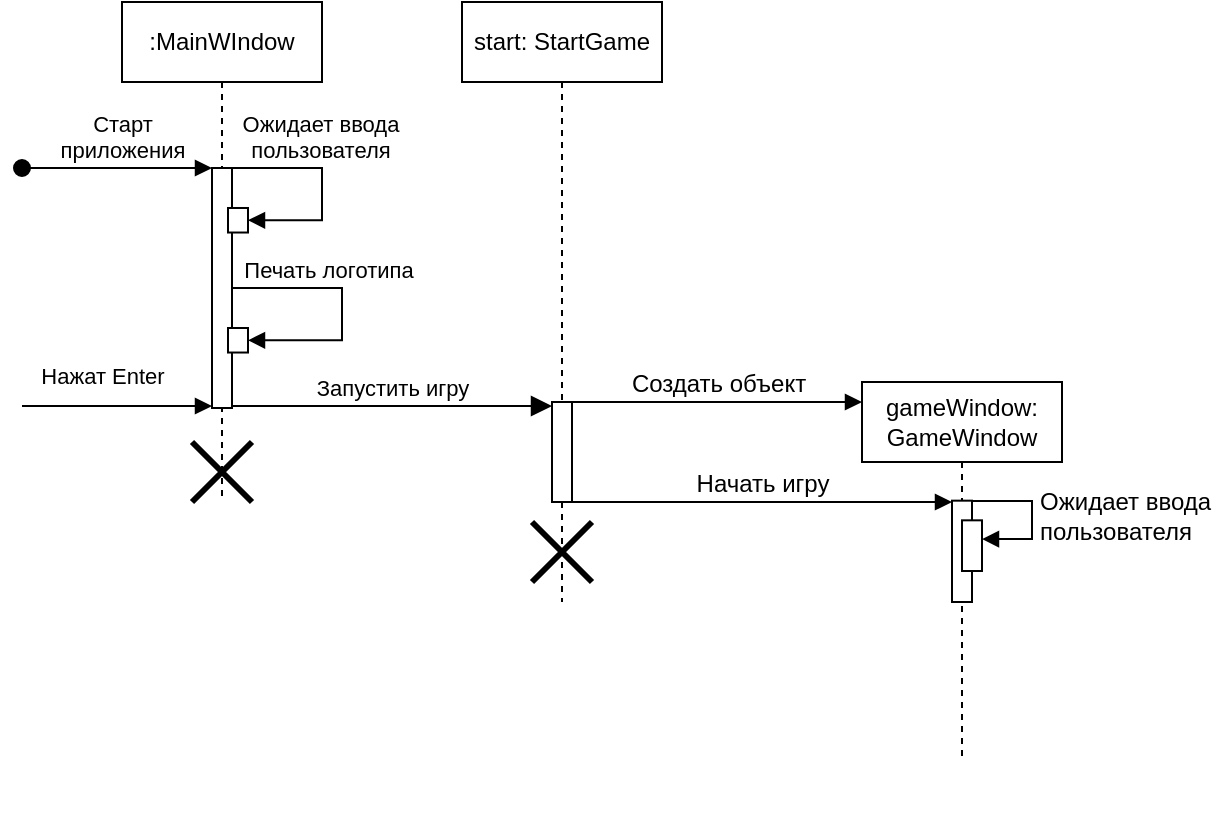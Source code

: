 <mxfile version="21.4.0" type="device">
  <diagram name="Page-1" id="2YBvvXClWsGukQMizWep">
    <mxGraphModel dx="1621" dy="424" grid="1" gridSize="10" guides="1" tooltips="1" connect="1" arrows="1" fold="1" page="1" pageScale="1" pageWidth="850" pageHeight="1100" math="0" shadow="0">
      <root>
        <mxCell id="0" />
        <mxCell id="1" parent="0" />
        <mxCell id="aM9ryv3xv72pqoxQDRHE-1" value=":MainWIndow" style="shape=umlLifeline;perimeter=lifelinePerimeter;whiteSpace=wrap;html=1;container=0;dropTarget=0;collapsible=0;recursiveResize=1;outlineConnect=0;portConstraint=eastwest;newEdgeStyle={&quot;edgeStyle&quot;:&quot;elbowEdgeStyle&quot;,&quot;elbow&quot;:&quot;vertical&quot;,&quot;curved&quot;:0,&quot;rounded&quot;:0};portConstraintRotation=0;noLabel=0;connectable=1;allowArrows=1;snapToPoint=0;fixDash=0;expand=1;editable=1;movable=1;resizable=1;rotatable=1;deletable=1;locked=0;comic=0;enumerate=0;treeMoving=0;treeFolding=0;resizeHeight=0;resizeWidth=0;autosize=0;movableLabel=0;backgroundOutline=0;metaEdit=0;rounded=0;glass=0;gradientColor=none;" parent="1" vertex="1">
          <mxGeometry x="50" y="40" width="100" height="250" as="geometry" />
        </mxCell>
        <mxCell id="aM9ryv3xv72pqoxQDRHE-2" value="" style="html=1;points=[];perimeter=orthogonalPerimeter;outlineConnect=0;targetShapes=umlLifeline;portConstraint=eastwest;newEdgeStyle={&quot;edgeStyle&quot;:&quot;elbowEdgeStyle&quot;,&quot;elbow&quot;:&quot;vertical&quot;,&quot;curved&quot;:0,&quot;rounded&quot;:0};" parent="aM9ryv3xv72pqoxQDRHE-1" vertex="1">
          <mxGeometry x="45" y="83" width="10" height="120" as="geometry" />
        </mxCell>
        <mxCell id="aM9ryv3xv72pqoxQDRHE-3" value="Старт &lt;br&gt;приложения" style="html=1;verticalAlign=bottom;startArrow=oval;endArrow=block;startSize=8;edgeStyle=elbowEdgeStyle;elbow=vertical;curved=0;rounded=0;" parent="aM9ryv3xv72pqoxQDRHE-1" target="aM9ryv3xv72pqoxQDRHE-2" edge="1">
          <mxGeometry x="0.054" relative="1" as="geometry">
            <mxPoint x="-50" y="83" as="sourcePoint" />
            <Array as="points">
              <mxPoint y="83" />
              <mxPoint y="82" />
            </Array>
            <mxPoint as="offset" />
          </mxGeometry>
        </mxCell>
        <mxCell id="aM9ryv3xv72pqoxQDRHE-9" value="Печать логотипа" style="html=1;verticalAlign=bottom;endArrow=block;edgeStyle=elbowEdgeStyle;elbow=vertical;curved=0;rounded=0;" parent="aM9ryv3xv72pqoxQDRHE-1" source="aM9ryv3xv72pqoxQDRHE-2" target="aM9ryv3xv72pqoxQDRHE-4" edge="1">
          <mxGeometry x="-0.256" relative="1" as="geometry">
            <mxPoint x="115" y="105.0" as="sourcePoint" />
            <Array as="points">
              <mxPoint x="110" y="74.333" />
              <mxPoint x="130" y="74.333" />
              <mxPoint x="130" y="105.0" />
            </Array>
            <mxPoint x="60" y="74.333" as="targetPoint" />
            <mxPoint as="offset" />
          </mxGeometry>
        </mxCell>
        <mxCell id="aM9ryv3xv72pqoxQDRHE-4" value="" style="html=1;points=[];perimeter=orthogonalPerimeter;outlineConnect=0;targetShapes=umlLifeline;portConstraint=eastwest;newEdgeStyle={&quot;edgeStyle&quot;:&quot;elbowEdgeStyle&quot;,&quot;elbow&quot;:&quot;vertical&quot;,&quot;curved&quot;:0,&quot;rounded&quot;:0};" parent="aM9ryv3xv72pqoxQDRHE-1" vertex="1">
          <mxGeometry x="53" y="163" width="10" height="12.267" as="geometry" />
        </mxCell>
        <mxCell id="fYt-F_Qh4SyomyT0gdVA-2" value="Ожидает ввода &lt;br&gt;пользователя" style="html=1;verticalAlign=bottom;endArrow=block;edgeStyle=elbowEdgeStyle;elbow=vertical;curved=0;rounded=0;" edge="1" parent="aM9ryv3xv72pqoxQDRHE-1" target="fYt-F_Qh4SyomyT0gdVA-3" source="aM9ryv3xv72pqoxQDRHE-2">
          <mxGeometry x="-0.197" relative="1" as="geometry">
            <mxPoint x="55" y="105.0" as="sourcePoint" />
            <Array as="points">
              <mxPoint x="100" y="83" />
              <mxPoint x="110" y="105.0" />
              <mxPoint x="130" y="105.0" />
              <mxPoint x="130" y="135.667" />
            </Array>
            <mxPoint x="140" y="112.667" as="targetPoint" />
            <mxPoint as="offset" />
          </mxGeometry>
        </mxCell>
        <mxCell id="fYt-F_Qh4SyomyT0gdVA-3" value="" style="html=1;points=[];perimeter=orthogonalPerimeter;outlineConnect=0;targetShapes=umlLifeline;portConstraint=eastwest;newEdgeStyle={&quot;edgeStyle&quot;:&quot;elbowEdgeStyle&quot;,&quot;elbow&quot;:&quot;vertical&quot;,&quot;curved&quot;:0,&quot;rounded&quot;:0};" vertex="1" parent="aM9ryv3xv72pqoxQDRHE-1">
          <mxGeometry x="53" y="102.997" width="10" height="12.267" as="geometry" />
        </mxCell>
        <mxCell id="fYt-F_Qh4SyomyT0gdVA-19" value="" style="shape=umlDestroy;whiteSpace=wrap;html=1;strokeWidth=3;targetShapes=umlLifeline;comic=0;strokeColor=default;fontFamily=Helvetica;fontSize=12;fontColor=default;fillColor=default;" vertex="1" parent="aM9ryv3xv72pqoxQDRHE-1">
          <mxGeometry x="35" y="220" width="30" height="30" as="geometry" />
        </mxCell>
        <mxCell id="aM9ryv3xv72pqoxQDRHE-5" value="start: StartGame" style="shape=umlLifeline;perimeter=lifelinePerimeter;whiteSpace=wrap;html=1;container=0;dropTarget=0;collapsible=0;recursiveResize=0;outlineConnect=0;portConstraint=eastwest;newEdgeStyle={&quot;edgeStyle&quot;:&quot;elbowEdgeStyle&quot;,&quot;elbow&quot;:&quot;vertical&quot;,&quot;curved&quot;:0,&quot;rounded&quot;:0};" parent="1" vertex="1">
          <mxGeometry x="220" y="40" width="100" height="300" as="geometry" />
        </mxCell>
        <mxCell id="aM9ryv3xv72pqoxQDRHE-6" value="" style="html=1;points=[];perimeter=orthogonalPerimeter;outlineConnect=0;targetShapes=umlLifeline;portConstraint=eastwest;newEdgeStyle={&quot;edgeStyle&quot;:&quot;elbowEdgeStyle&quot;,&quot;elbow&quot;:&quot;vertical&quot;,&quot;curved&quot;:0,&quot;rounded&quot;:0};" parent="aM9ryv3xv72pqoxQDRHE-5" vertex="1">
          <mxGeometry x="45" y="200" width="10" height="50" as="geometry" />
        </mxCell>
        <mxCell id="fYt-F_Qh4SyomyT0gdVA-24" value="" style="shape=umlDestroy;whiteSpace=wrap;html=1;strokeWidth=3;targetShapes=umlLifeline;comic=0;strokeColor=default;fontFamily=Helvetica;fontSize=12;fontColor=default;fillColor=default;" vertex="1" parent="aM9ryv3xv72pqoxQDRHE-5">
          <mxGeometry x="35" y="260" width="30" height="30" as="geometry" />
        </mxCell>
        <mxCell id="aM9ryv3xv72pqoxQDRHE-10" value="Запустить игру" style="html=1;verticalAlign=bottom;endArrow=block;endSize=8;edgeStyle=elbowEdgeStyle;elbow=vertical;curved=0;rounded=0;endFill=1;" parent="1" edge="1">
          <mxGeometry relative="1" as="geometry">
            <mxPoint x="265" y="242" as="targetPoint" />
            <Array as="points">
              <mxPoint x="190" y="242" />
              <mxPoint x="180" y="252" />
            </Array>
            <mxPoint x="105" y="242" as="sourcePoint" />
          </mxGeometry>
        </mxCell>
        <mxCell id="fYt-F_Qh4SyomyT0gdVA-4" value="" style="endArrow=block;html=1;rounded=0;endFill=1;" edge="1" parent="1">
          <mxGeometry width="50" height="50" relative="1" as="geometry">
            <mxPoint y="242" as="sourcePoint" />
            <mxPoint x="95" y="242" as="targetPoint" />
            <Array as="points">
              <mxPoint x="60" y="242" />
              <mxPoint x="70" y="242" />
            </Array>
          </mxGeometry>
        </mxCell>
        <mxCell id="fYt-F_Qh4SyomyT0gdVA-5" value="Нажат Enter" style="edgeLabel;html=1;align=center;verticalAlign=middle;resizable=0;points=[];" vertex="1" connectable="0" parent="fYt-F_Qh4SyomyT0gdVA-4">
          <mxGeometry x="0.288" y="1" relative="1" as="geometry">
            <mxPoint x="-21" y="-14" as="offset" />
          </mxGeometry>
        </mxCell>
        <mxCell id="fYt-F_Qh4SyomyT0gdVA-21" value="" style="group" vertex="1" connectable="0" parent="1">
          <mxGeometry x="400" y="230" width="120" height="220" as="geometry" />
        </mxCell>
        <mxCell id="fYt-F_Qh4SyomyT0gdVA-20" value="Создать объект" style="html=1;verticalAlign=bottom;endArrow=block;edgeStyle=elbowEdgeStyle;elbow=vertical;curved=0;rounded=0;fontFamily=Helvetica;fontSize=12;fontColor=default;" edge="1" parent="fYt-F_Qh4SyomyT0gdVA-21" source="aM9ryv3xv72pqoxQDRHE-6">
          <mxGeometry width="80" relative="1" as="geometry">
            <mxPoint x="-90" y="19" as="sourcePoint" />
            <mxPoint x="20" y="10" as="targetPoint" />
            <Array as="points">
              <mxPoint x="-80" y="10" />
              <mxPoint y="19" />
            </Array>
          </mxGeometry>
        </mxCell>
        <mxCell id="fYt-F_Qh4SyomyT0gdVA-10" value="gameWindow: GameWindow" style="shape=umlLifeline;perimeter=lifelinePerimeter;whiteSpace=wrap;html=1;container=1;dropTarget=0;collapsible=0;recursiveResize=0;outlineConnect=0;portConstraint=eastwest;newEdgeStyle={&quot;edgeStyle&quot;:&quot;elbowEdgeStyle&quot;,&quot;elbow&quot;:&quot;vertical&quot;,&quot;curved&quot;:0,&quot;rounded&quot;:0};comic=0;strokeColor=default;fontFamily=Helvetica;fontSize=12;fontColor=default;fillColor=default;" vertex="1" parent="fYt-F_Qh4SyomyT0gdVA-21">
          <mxGeometry x="20" width="100" height="190" as="geometry" />
        </mxCell>
        <mxCell id="fYt-F_Qh4SyomyT0gdVA-23" value="" style="html=1;points=[];perimeter=orthogonalPerimeter;outlineConnect=0;targetShapes=umlLifeline;portConstraint=eastwest;newEdgeStyle={&quot;edgeStyle&quot;:&quot;elbowEdgeStyle&quot;,&quot;elbow&quot;:&quot;vertical&quot;,&quot;curved&quot;:0,&quot;rounded&quot;:0};comic=0;strokeColor=default;fontFamily=Helvetica;fontSize=12;fontColor=default;fillColor=default;" vertex="1" parent="fYt-F_Qh4SyomyT0gdVA-10">
          <mxGeometry x="45" y="59.333" width="10" height="50.667" as="geometry" />
        </mxCell>
        <mxCell id="fYt-F_Qh4SyomyT0gdVA-25" value="" style="html=1;points=[];perimeter=orthogonalPerimeter;outlineConnect=0;targetShapes=umlLifeline;portConstraint=eastwest;newEdgeStyle={&quot;edgeStyle&quot;:&quot;elbowEdgeStyle&quot;,&quot;elbow&quot;:&quot;vertical&quot;,&quot;curved&quot;:0,&quot;rounded&quot;:0};comic=0;strokeColor=default;fontFamily=Helvetica;fontSize=12;fontColor=default;fillColor=default;" vertex="1" parent="fYt-F_Qh4SyomyT0gdVA-10">
          <mxGeometry x="50" y="69.167" width="10" height="25.333" as="geometry" />
        </mxCell>
        <mxCell id="fYt-F_Qh4SyomyT0gdVA-26" value="Ожидает ввода &lt;br&gt;пользователя" style="html=1;align=left;spacingLeft=2;endArrow=block;rounded=0;edgeStyle=orthogonalEdgeStyle;curved=0;rounded=0;fontFamily=Helvetica;fontSize=12;fontColor=default;" edge="1" parent="fYt-F_Qh4SyomyT0gdVA-10">
          <mxGeometry relative="1" as="geometry">
            <mxPoint x="55" y="59.5" as="sourcePoint" />
            <Array as="points">
              <mxPoint x="85" y="78.5" />
            </Array>
            <mxPoint x="60" y="78.538" as="targetPoint" />
          </mxGeometry>
        </mxCell>
        <mxCell id="fYt-F_Qh4SyomyT0gdVA-22" value="Начать игру" style="html=1;verticalAlign=bottom;endArrow=block;edgeStyle=elbowEdgeStyle;elbow=vertical;curved=0;rounded=0;fontFamily=Helvetica;fontSize=12;fontColor=default;" edge="1" parent="1" source="aM9ryv3xv72pqoxQDRHE-6" target="fYt-F_Qh4SyomyT0gdVA-23">
          <mxGeometry width="80" relative="1" as="geometry">
            <mxPoint x="310" y="280" as="sourcePoint" />
            <mxPoint x="390" y="280" as="targetPoint" />
            <Array as="points">
              <mxPoint x="360" y="290" />
            </Array>
          </mxGeometry>
        </mxCell>
      </root>
    </mxGraphModel>
  </diagram>
</mxfile>
